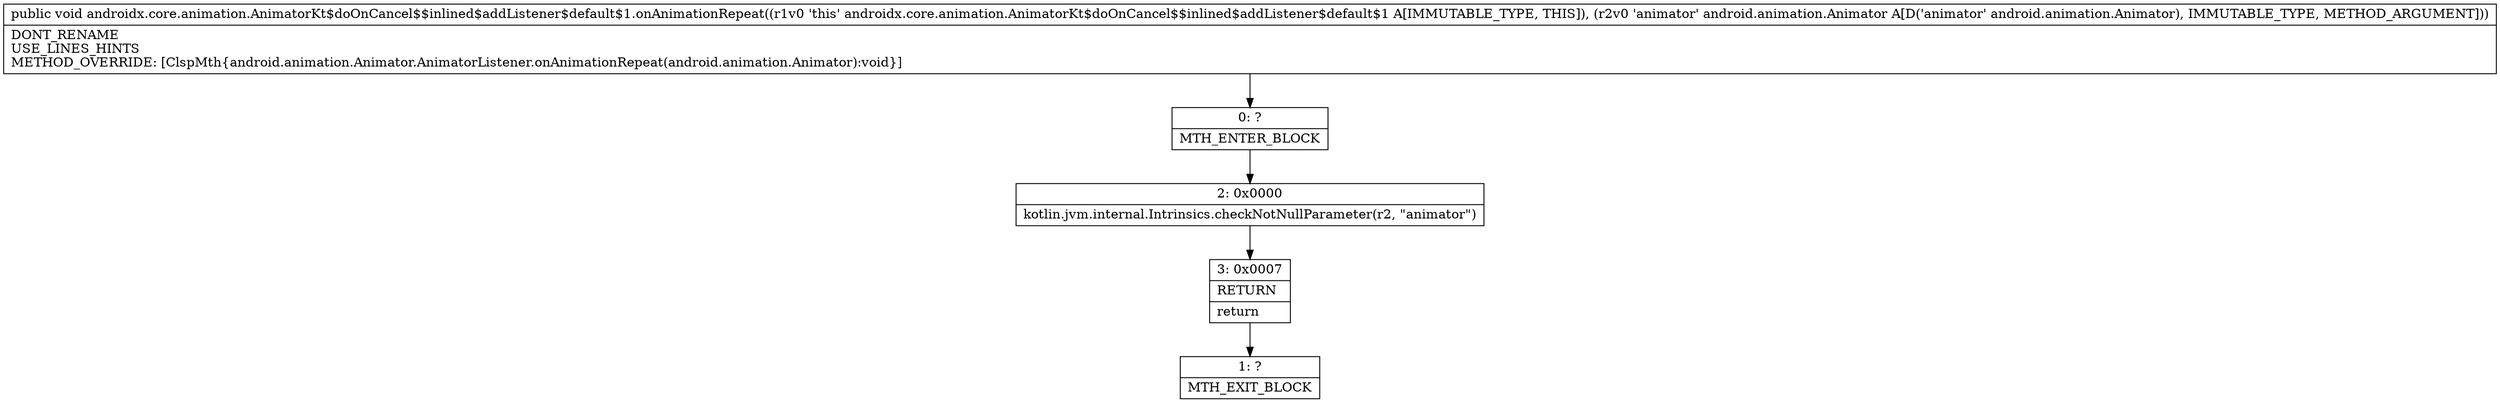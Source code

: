 digraph "CFG forandroidx.core.animation.AnimatorKt$doOnCancel$$inlined$addListener$default$1.onAnimationRepeat(Landroid\/animation\/Animator;)V" {
Node_0 [shape=record,label="{0\:\ ?|MTH_ENTER_BLOCK\l}"];
Node_2 [shape=record,label="{2\:\ 0x0000|kotlin.jvm.internal.Intrinsics.checkNotNullParameter(r2, \"animator\")\l}"];
Node_3 [shape=record,label="{3\:\ 0x0007|RETURN\l|return\l}"];
Node_1 [shape=record,label="{1\:\ ?|MTH_EXIT_BLOCK\l}"];
MethodNode[shape=record,label="{public void androidx.core.animation.AnimatorKt$doOnCancel$$inlined$addListener$default$1.onAnimationRepeat((r1v0 'this' androidx.core.animation.AnimatorKt$doOnCancel$$inlined$addListener$default$1 A[IMMUTABLE_TYPE, THIS]), (r2v0 'animator' android.animation.Animator A[D('animator' android.animation.Animator), IMMUTABLE_TYPE, METHOD_ARGUMENT]))  | DONT_RENAME\lUSE_LINES_HINTS\lMETHOD_OVERRIDE: [ClspMth\{android.animation.Animator.AnimatorListener.onAnimationRepeat(android.animation.Animator):void\}]\l}"];
MethodNode -> Node_0;Node_0 -> Node_2;
Node_2 -> Node_3;
Node_3 -> Node_1;
}


